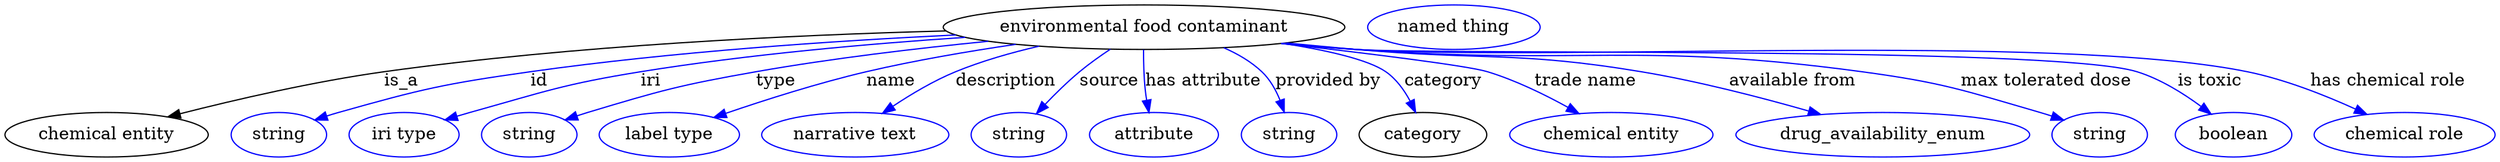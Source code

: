 digraph {
	graph [bb="0,0,2002.7,123"];
	node [label="\N"];
	"environmental food contaminant"	[height=0.5,
		label="environmental food contaminant",
		pos="915.89,105",
		width=4.4954];
	"chemical entity"	[height=0.5,
		pos="81.893,18",
		width=2.2748];
	"environmental food contaminant" -> "chemical entity"	[label=is_a,
		lp="319.89,61.5",
		pos="e,131.29,32.454 756.26,101.91 632.79,98.595 457.84,90.175 305.89,69 249.39,61.126 186.03,46.421 141.15,34.987"];
	id	[color=blue,
		height=0.5,
		label=string,
		pos="219.89,18",
		width=1.0652];
	"environmental food contaminant" -> id	[color=blue,
		label=id,
		lp="431.89,61.5",
		pos="e,248.88,29.966 764.64,98.539 667.27,93.714 538.2,84.871 424.89,69 354.28,59.109 336.54,55.278 267.89,36 264.79,35.128 261.59,34.158 \
258.39,33.138",
		style=solid];
	iri	[color=blue,
		height=0.5,
		label="iri type",
		pos="320.89,18",
		width=1.2277];
	"environmental food contaminant" -> iri	[color=blue,
		label=iri,
		lp="519.89,61.5",
		pos="e,354.29,29.804 771.74,96.775 694.36,91.574 597.54,82.944 511.89,69 460.34,60.606 402.49,44.49 364.1,32.818",
		style=solid];
	type	[color=blue,
		height=0.5,
		label=string,
		pos="421.89,18",
		width=1.0652];
	"environmental food contaminant" -> type	[color=blue,
		label=type,
		lp="620.89,61.5",
		pos="e,450.81,30.019 790.91,93.56 733.93,87.873 665.75,79.764 604.89,69 543.64,58.167 528.45,53.938 468.89,36 466.13,35.167 463.29,34.264 \
460.44,33.322",
		style=solid];
	name	[color=blue,
		height=0.5,
		label="label type",
		pos="534.89,18",
		width=1.5707];
	"environmental food contaminant" -> name	[color=blue,
		label=name,
		lp="712.89,61.5",
		pos="e,570.54,31.982 812.57,91.098 774.68,85.498 731.61,78.11 692.89,69 654.35,59.932 611.59,46.166 580.29,35.372",
		style=solid];
	description	[color=blue,
		height=0.5,
		label="narrative text",
		pos="684.89,18",
		width=2.0943];
	"environmental food contaminant" -> description	[color=blue,
		label=description,
		lp="804.39,61.5",
		pos="e,706.27,35.341 830.68,89.694 808.47,84.539 784.89,77.759 763.89,69 746.65,61.805 728.94,50.972 714.67,41.226",
		style=solid];
	source	[color=blue,
		height=0.5,
		label=string,
		pos="816.89,18",
		width=1.0652];
	"environmental food contaminant" -> source	[color=blue,
		label=source,
		lp="887.89,61.5",
		pos="e,830.45,35.2 888.34,87.115 880.19,81.689 871.44,75.413 863.89,69 854.58,61.085 845.18,51.484 837.26,42.819",
		style=solid];
	"has attribute"	[color=blue,
		height=0.5,
		label=attribute,
		pos="924.89,18",
		width=1.4443];
	"environmental food contaminant" -> "has attribute"	[color=blue,
		label="has attribute",
		lp="963.89,61.5",
		pos="e,920.28,35.966 915.37,86.814 915.29,77.14 915.56,64.858 916.89,54 917.22,51.309 917.67,48.522 918.19,45.749",
		style=solid];
	"provided by"	[color=blue,
		height=0.5,
		label=string,
		pos="1032.9,18",
		width=1.0652];
	"environmental food contaminant" -> "provided by"	[color=blue,
		label="provided by",
		lp="1064.4,61.5",
		pos="e,1029,36.312 980.26,88.343 991.4,83.495 1002.2,77.188 1010.9,69 1017.5,62.743 1022.3,54.117 1025.7,45.79",
		style=solid];
	category	[height=0.5,
		pos="1140.9,18",
		width=1.4263];
	"environmental food contaminant" -> category	[color=blue,
		label=category,
		lp="1157.4,61.5",
		pos="e,1135,36.019 1027.8,91.935 1063.1,86.431 1096.6,78.889 1110.9,69 1119.3,63.174 1125.8,54.124 1130.5,45.317",
		style=solid];
	"trade name"	[color=blue,
		height=0.5,
		label="chemical entity",
		pos="1291.9,18",
		width=2.2748];
	"environmental food contaminant" -> "trade name"	[color=blue,
		label="trade name",
		lp="1270.9,61.5",
		pos="e,1266,35.159 1026.5,91.836 1096.5,83.82 1176.8,73.924 1192.9,69 1215.3,62.162 1238.7,50.555 1257.1,40.245",
		style=solid];
	"available from"	[color=blue,
		height=0.5,
		label=drug_availability_enum,
		pos="1509.9,18",
		width=3.2858];
	"environmental food contaminant" -> "available from"	[color=blue,
		label="available from",
		lp="1438.4,61.5",
		pos="e,1460.2,34.372 1030.2,92.231 1048.8,90.412 1067.9,88.606 1085.9,87 1188,77.898 1214.8,85.859 1315.9,69 1361.6,61.388 1412.2,48.175 \
1450.3,37.242",
		style=solid];
	"max tolerated dose"	[color=blue,
		height=0.5,
		label=string,
		pos="1684.9,18",
		width=1.0652];
	"environmental food contaminant" -> "max tolerated dose"	[color=blue,
		label="max tolerated dose",
		lp="1642.9,61.5",
		pos="e,1655.9,29.873 1027.8,91.914 1047.2,90.08 1067.1,88.353 1085.9,87 1266.9,73.965 1314,93.509 1493.9,69 1558.5,60.193 1574.3,54.25 \
1636.9,36 1640,35.097 1643.2,34.106 1646.4,33.07",
		style=solid];
	"is toxic"	[color=blue,
		height=0.5,
		label=boolean,
		pos="1791.9,18",
		width=1.2999];
	"environmental food contaminant" -> "is toxic"	[color=blue,
		label="is toxic",
		lp="1773.9,61.5",
		pos="e,1774,34.923 1026.4,91.794 1046.2,89.939 1066.7,88.235 1085.9,87 1155.8,82.513 1649.1,90.045 1715.9,69 1734.1,63.261 1752.1,51.79 \
1766,41.282",
		style=solid];
	"has chemical role"	[color=blue,
		height=0.5,
		label="chemical role",
		pos="1929.9,18",
		width=2.022];
	"environmental food contaminant" -> "has chemical role"	[color=blue,
		label="has chemical role",
		lp="1916.4,61.5",
		pos="e,1899.8,34.468 1026,91.781 1045.9,89.915 1066.5,88.211 1085.9,87 1245.2,77.052 1647.5,100.93 1803.9,69 1834,62.848 1866.2,49.952 \
1890.5,38.798",
		style=solid];
	"named thing_category"	[color=blue,
		height=0.5,
		label="named thing",
		pos="1164.9,105",
		width=1.9318];
}

